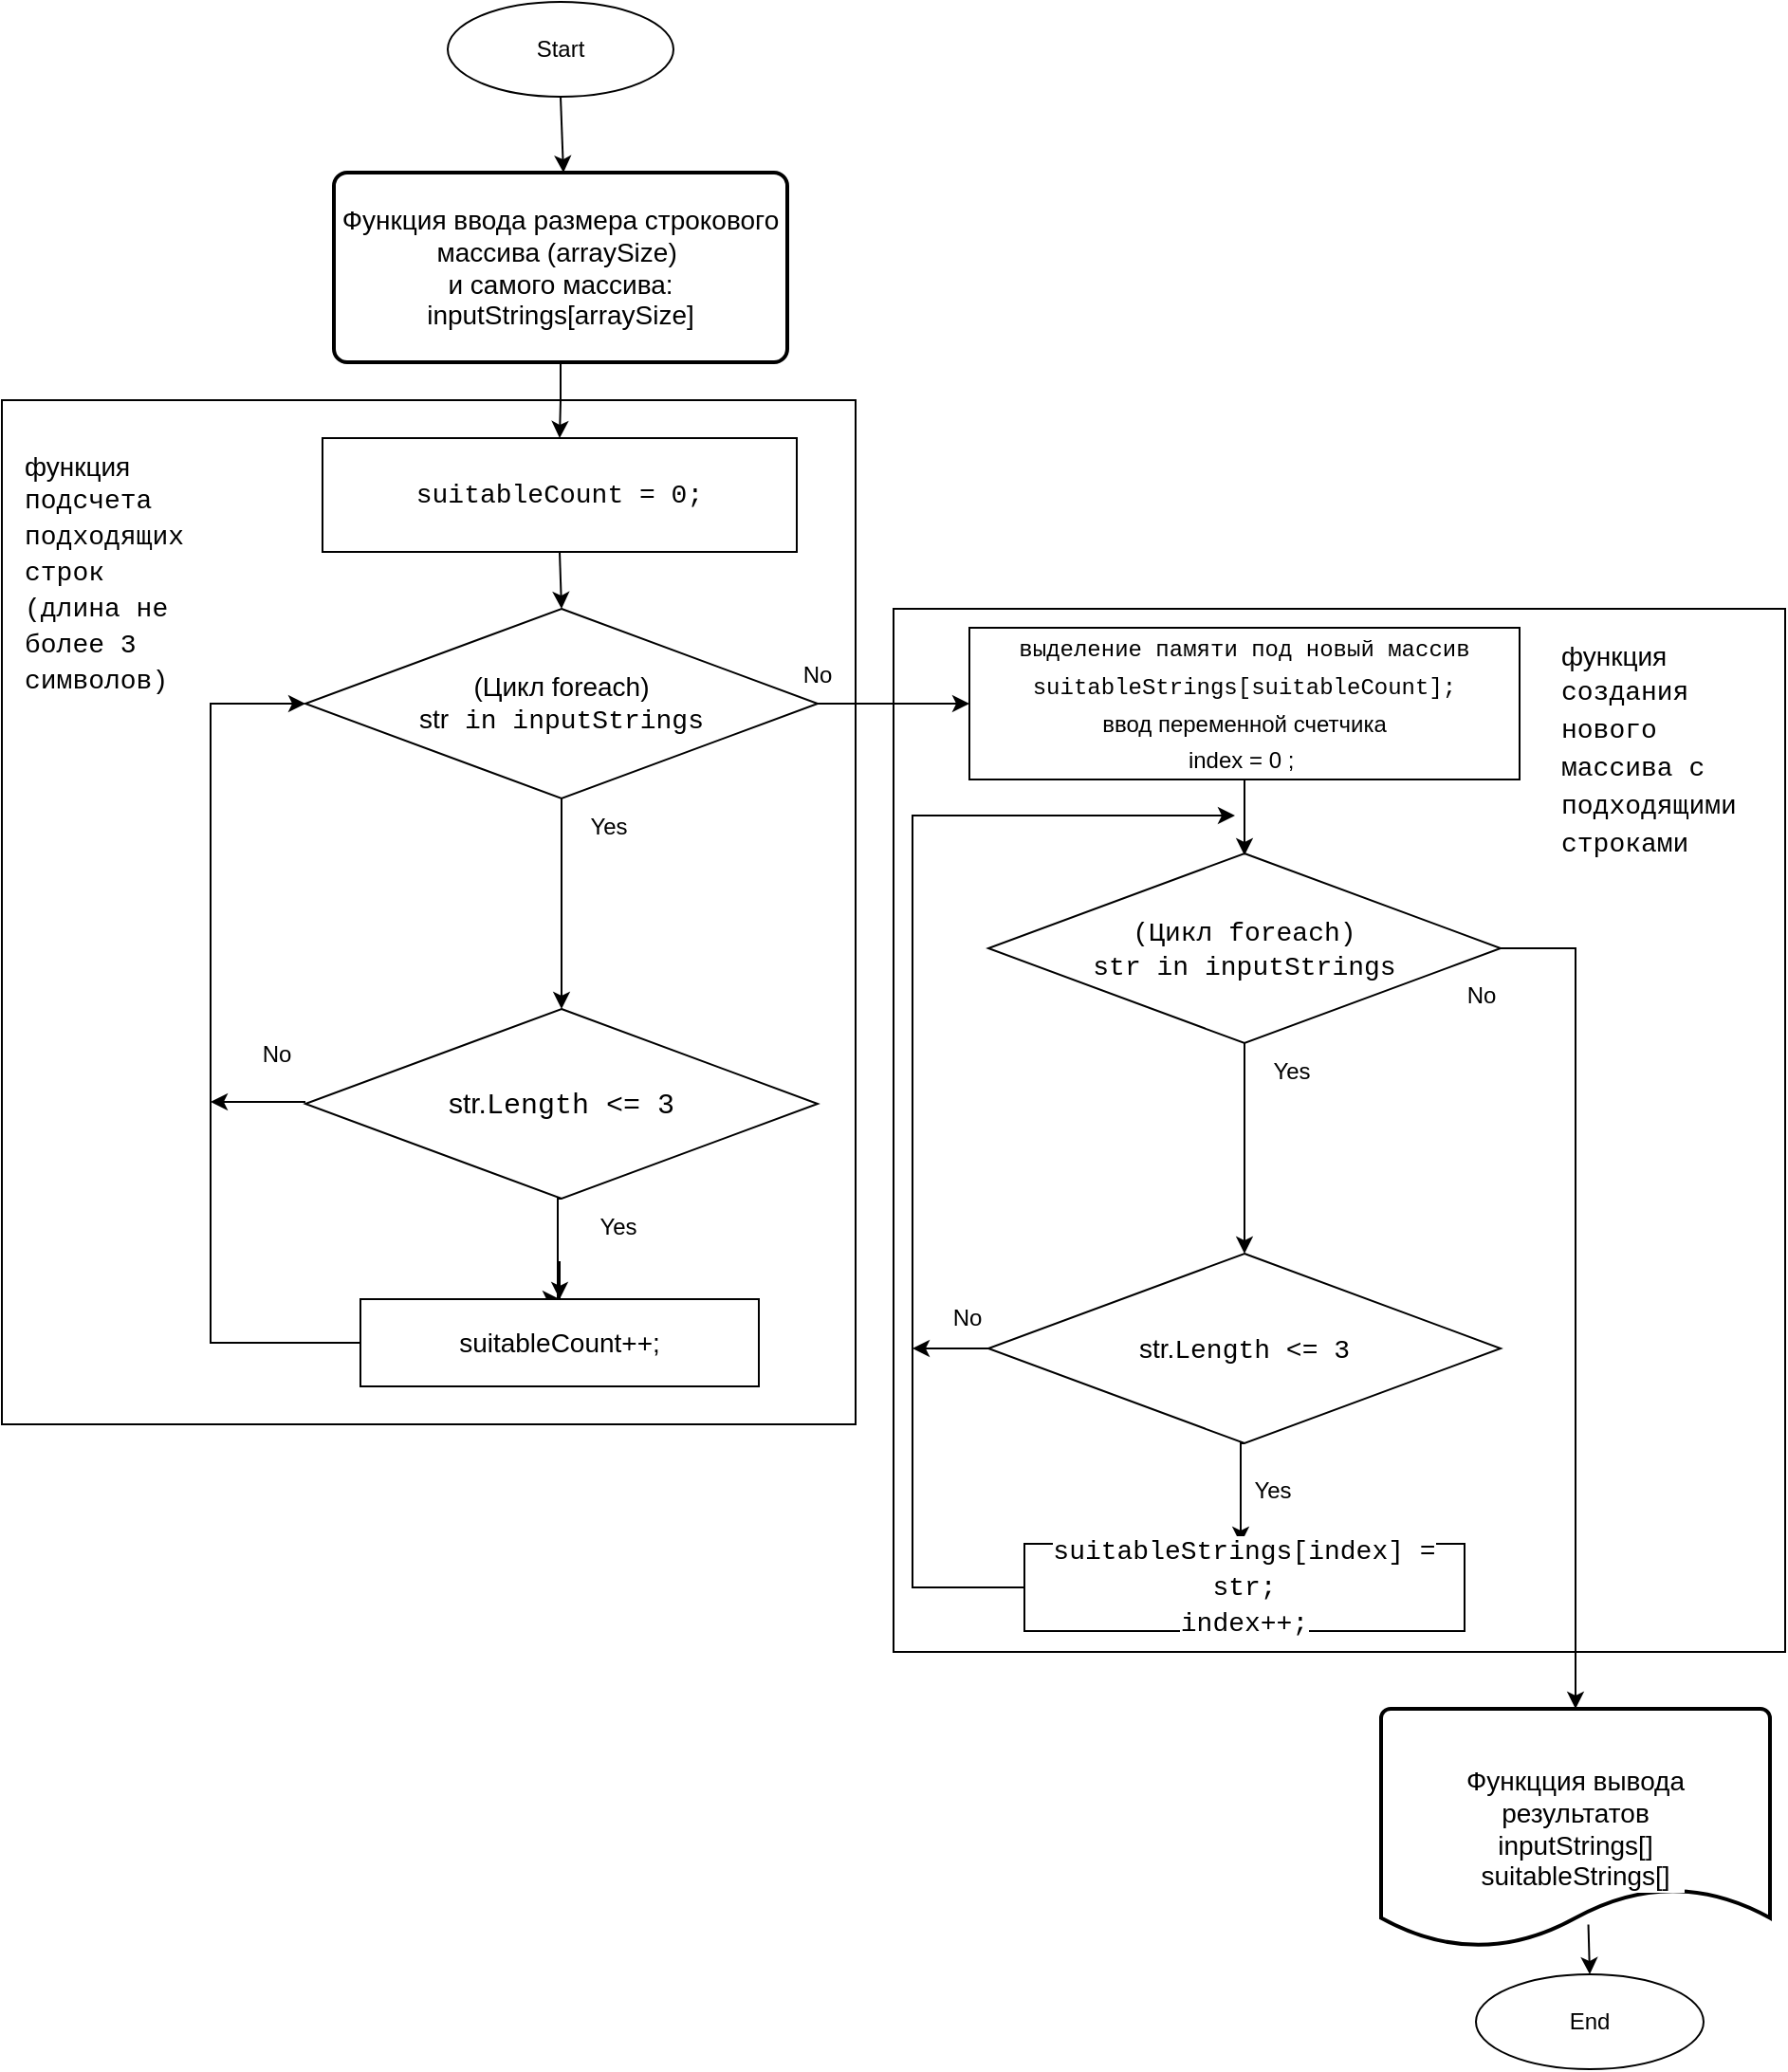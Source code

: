 <mxfile version="20.8.16" type="device"><diagram id="99YIV30c1iwatZ08gYIQ" name="Page-1"><mxGraphModel dx="864" dy="517" grid="1" gridSize="10" guides="1" tooltips="1" connect="1" arrows="1" fold="1" page="1" pageScale="1" pageWidth="827" pageHeight="1169" math="0" shadow="0"><root><mxCell id="0"/><mxCell id="1" parent="0"/><mxCell id="FNtd4ySeTy3nz45-NtVT-94" value="" style="verticalLabelPosition=bottom;verticalAlign=top;html=1;shape=mxgraph.basic.rect;fillColor2=none;strokeWidth=1;size=20;indent=5;labelBackgroundColor=#FFFFFF;fontSize=14;fontColor=#000000;" parent="1" vertex="1"><mxGeometry x="480" y="330" width="470" height="550" as="geometry"/></mxCell><mxCell id="FNtd4ySeTy3nz45-NtVT-92" value="" style="verticalLabelPosition=bottom;verticalAlign=top;html=1;shape=mxgraph.basic.rect;fillColor2=none;strokeWidth=1;size=20;indent=5;labelBackgroundColor=#FFFFFF;fontSize=14;fontColor=#000000;" parent="1" vertex="1"><mxGeometry x="10" y="220" width="450" height="540" as="geometry"/></mxCell><mxCell id="FNtd4ySeTy3nz45-NtVT-93" value="&lt;span style=&quot;background-color: rgb(255, 255, 255);&quot;&gt;функция&lt;br&gt;&lt;/span&gt;&lt;div style=&quot;font-family: Consolas, &amp;quot;Courier New&amp;quot;, monospace; line-height: 19px;&quot;&gt;&lt;span style=&quot;background-color: rgb(255, 255, 255);&quot;&gt;подсчета подходящих строк (длина не более 3 символов)&lt;/span&gt;&lt;/div&gt;" style="text;whiteSpace=wrap;html=1;fontSize=14;fontColor=#000000;" parent="1" vertex="1"><mxGeometry x="20" y="240" width="77" height="40" as="geometry"/></mxCell><mxCell id="7" style="edgeStyle=none;html=1;exitX=0.5;exitY=1;exitDx=0;exitDy=0;" parent="1" source="2" edge="1"><mxGeometry relative="1" as="geometry"><mxPoint x="306" y="100" as="targetPoint"/></mxGeometry></mxCell><mxCell id="2" value="" style="ellipse;whiteSpace=wrap;html=1;" parent="1" vertex="1"><mxGeometry x="245" y="10" width="119" height="50" as="geometry"/></mxCell><mxCell id="3" value="Start" style="text;html=1;strokeColor=none;fillColor=none;align=center;verticalAlign=middle;whiteSpace=wrap;rounded=0;" parent="1" vertex="1"><mxGeometry x="275" y="20" width="59" height="30" as="geometry"/></mxCell><mxCell id="38" style="edgeStyle=none;html=1;exitX=1;exitY=0.5;exitDx=0;exitDy=0;entryX=0;entryY=0.5;entryDx=0;entryDy=0;" parent="1" source="26" target="FNtd4ySeTy3nz45-NtVT-102" edge="1"><mxGeometry relative="1" as="geometry"><mxPoint x="530" y="380" as="targetPoint"/></mxGeometry></mxCell><mxCell id="26" value="&lt;font style=&quot;font-size: 14px;&quot;&gt;&lt;div style=&quot;&quot;&gt;(Цикл foreach)&lt;/div&gt;&lt;div style=&quot;&quot;&gt;&lt;/div&gt;&lt;span style=&quot;&quot;&gt;str&lt;/span&gt;&lt;span style=&quot;border-color: var(--border-color); font-family: Consolas, &amp;quot;Courier New&amp;quot;, monospace;&quot;&gt;&amp;nbsp;&lt;/span&gt;&lt;span style=&quot;border-color: var(--border-color); font-family: Consolas, &amp;quot;Courier New&amp;quot;, monospace;&quot;&gt;in&lt;/span&gt;&lt;span style=&quot;border-color: var(--border-color); font-family: Consolas, &amp;quot;Courier New&amp;quot;, monospace;&quot;&gt;&amp;nbsp;&lt;/span&gt;&lt;span style=&quot;border-color: var(--border-color); font-family: Consolas, &amp;quot;Courier New&amp;quot;, monospace;&quot;&gt;inputStrings&lt;/span&gt;&lt;/font&gt;" style="rhombus;whiteSpace=wrap;html=1;" parent="1" vertex="1"><mxGeometry x="170" y="330" width="270" height="100" as="geometry"/></mxCell><mxCell id="32" style="edgeStyle=none;html=1;exitX=0.5;exitY=1;exitDx=0;exitDy=0;entryX=0.5;entryY=0;entryDx=0;entryDy=0;" parent="1" source="29" target="26" edge="1"><mxGeometry relative="1" as="geometry"/></mxCell><mxCell id="29" value="&lt;div style=&quot;font-family: Consolas, &amp;quot;Courier New&amp;quot;, monospace; font-size: 14px; line-height: 19px;&quot;&gt;&lt;span style=&quot;background-color: rgb(255, 255, 255);&quot;&gt;suitableCount = 0;&lt;/span&gt;&lt;/div&gt;" style="rounded=0;whiteSpace=wrap;html=1;" parent="1" vertex="1"><mxGeometry x="179" y="240" width="250" height="60" as="geometry"/></mxCell><mxCell id="34" value="" style="ellipse;whiteSpace=wrap;html=1;" parent="1" vertex="1"><mxGeometry x="787" y="1050" width="120" height="50" as="geometry"/></mxCell><mxCell id="35" value="End" style="text;html=1;strokeColor=none;fillColor=none;align=center;verticalAlign=middle;whiteSpace=wrap;rounded=0;" parent="1" vertex="1"><mxGeometry x="817" y="1060" width="60" height="30" as="geometry"/></mxCell><mxCell id="37" value="" style="endArrow=classic;html=1;entryX=0.5;entryY=0;entryDx=0;entryDy=0;exitX=0.533;exitY=0.903;exitDx=0;exitDy=0;exitPerimeter=0;" parent="1" source="FNtd4ySeTy3nz45-NtVT-87" target="34" edge="1"><mxGeometry width="50" height="50" relative="1" as="geometry"><mxPoint x="847" y="1010" as="sourcePoint"/><mxPoint x="557" y="910" as="targetPoint"/></mxGeometry></mxCell><mxCell id="42" value="Yes" style="text;html=1;strokeColor=none;fillColor=none;align=center;verticalAlign=middle;whiteSpace=wrap;rounded=0;" parent="1" vertex="1"><mxGeometry x="300" y="430" width="60" height="30" as="geometry"/></mxCell><mxCell id="54" style="edgeStyle=none;html=1;" parent="1" edge="1"><mxGeometry relative="1" as="geometry"><mxPoint x="170" y="590" as="sourcePoint"/><mxPoint x="120" y="590" as="targetPoint"/></mxGeometry></mxCell><mxCell id="43" value="&lt;font style=&quot;font-size: 15px;&quot;&gt;str.&lt;span style=&quot;border-color: var(--border-color); font-family: Consolas, &amp;quot;Courier New&amp;quot;, monospace;&quot;&gt;Length&lt;/span&gt;&lt;span style=&quot;border-color: var(--border-color); font-family: Consolas, &amp;quot;Courier New&amp;quot;, monospace;&quot;&gt;&amp;nbsp;&amp;lt;=&amp;nbsp;&lt;/span&gt;&lt;span style=&quot;border-color: var(--border-color); font-family: Consolas, &amp;quot;Courier New&amp;quot;, monospace;&quot;&gt;3&lt;/span&gt;&lt;/font&gt;" style="rhombus;whiteSpace=wrap;html=1;" parent="1" vertex="1"><mxGeometry x="170" y="541" width="270" height="100" as="geometry"/></mxCell><mxCell id="45" style="edgeStyle=none;html=1;exitX=0.5;exitY=1;exitDx=0;exitDy=0;entryX=0.5;entryY=0;entryDx=0;entryDy=0;" parent="1" source="26" target="43" edge="1"><mxGeometry relative="1" as="geometry"><mxPoint x="305" y="429" as="sourcePoint"/></mxGeometry></mxCell><mxCell id="FNtd4ySeTy3nz45-NtVT-66" value="" style="edgeStyle=orthogonalEdgeStyle;rounded=0;orthogonalLoop=1;jettySize=auto;html=1;fontSize=14;fontColor=#000000;exitX=0.5;exitY=1;exitDx=0;exitDy=0;entryX=0.5;entryY=0;entryDx=0;entryDy=0;" parent="1" source="43" target="47" edge="1"><mxGeometry relative="1" as="geometry"><mxPoint x="303" y="674" as="targetPoint"/><Array as="points"><mxPoint x="303" y="641"/><mxPoint x="303" y="694"/></Array></mxGeometry></mxCell><mxCell id="46" value="Yes" style="text;html=1;strokeColor=none;fillColor=none;align=center;verticalAlign=middle;whiteSpace=wrap;rounded=0;" parent="1" vertex="1"><mxGeometry x="305" y="641" width="60" height="30" as="geometry"/></mxCell><mxCell id="FNtd4ySeTy3nz45-NtVT-89" style="edgeStyle=orthogonalEdgeStyle;rounded=0;orthogonalLoop=1;jettySize=auto;html=1;fontSize=14;fontColor=#000000;" parent="1" source="47" edge="1"><mxGeometry relative="1" as="geometry"><mxPoint x="304" y="694" as="targetPoint"/></mxGeometry></mxCell><mxCell id="FNtd4ySeTy3nz45-NtVT-99" style="edgeStyle=orthogonalEdgeStyle;rounded=0;orthogonalLoop=1;jettySize=auto;html=1;exitX=0;exitY=0.5;exitDx=0;exitDy=0;entryX=0;entryY=0.5;entryDx=0;entryDy=0;fontSize=14;fontColor=#000000;" parent="1" source="47" target="26" edge="1"><mxGeometry relative="1" as="geometry"><Array as="points"><mxPoint x="120" y="717"/><mxPoint x="120" y="380"/></Array></mxGeometry></mxCell><mxCell id="47" value="&lt;font style=&quot;font-size: 14px;&quot;&gt;suitableCount++;&lt;/font&gt;" style="rounded=0;whiteSpace=wrap;html=1;" parent="1" vertex="1"><mxGeometry x="199" y="694" width="210" height="46" as="geometry"/></mxCell><mxCell id="55" value="No" style="text;html=1;strokeColor=none;fillColor=none;align=center;verticalAlign=middle;whiteSpace=wrap;rounded=0;" parent="1" vertex="1"><mxGeometry x="410" y="350" width="60" height="30" as="geometry"/></mxCell><mxCell id="56" value="No" style="text;html=1;strokeColor=none;fillColor=none;align=center;verticalAlign=middle;whiteSpace=wrap;rounded=0;" parent="1" vertex="1"><mxGeometry x="125" y="550" width="60" height="30" as="geometry"/></mxCell><mxCell id="FNtd4ySeTy3nz45-NtVT-61" value="" style="edgeStyle=orthogonalEdgeStyle;rounded=0;orthogonalLoop=1;jettySize=auto;html=1;exitX=0.5;exitY=1;exitDx=0;exitDy=0;entryX=0.5;entryY=0;entryDx=0;entryDy=0;" parent="1" source="FNtd4ySeTy3nz45-NtVT-62" edge="1" target="29"><mxGeometry relative="1" as="geometry"><mxPoint x="304" y="150" as="sourcePoint"/><mxPoint x="304" y="240" as="targetPoint"/></mxGeometry></mxCell><mxCell id="FNtd4ySeTy3nz45-NtVT-62" value="&lt;div style=&quot;font-size: 14px;&quot;&gt;&lt;font style=&quot;font-size: 14px;&quot;&gt;Функция ввода размера строкового массива&amp;nbsp;&lt;/font&gt;(arraySize)&amp;nbsp;&lt;/div&gt;&lt;div style=&quot;font-size: 14px;&quot;&gt;и самого массива:&lt;/div&gt;&lt;div style=&quot;font-size: 14px;&quot;&gt;&lt;font style=&quot;font-size: 14px;&quot;&gt;inputStrings[arraySize&lt;/font&gt;]&lt;/div&gt;" style="rounded=1;whiteSpace=wrap;html=1;absoluteArcSize=1;arcSize=14;strokeWidth=2;labelBackgroundColor=default;" parent="1" vertex="1"><mxGeometry x="185" y="100" width="239" height="100" as="geometry"/></mxCell><mxCell id="FNtd4ySeTy3nz45-NtVT-85" style="edgeStyle=orthogonalEdgeStyle;rounded=0;orthogonalLoop=1;jettySize=auto;html=1;exitX=1;exitY=0.5;exitDx=0;exitDy=0;fontSize=14;fontColor=#000000;entryX=0.5;entryY=0;entryDx=0;entryDy=0;entryPerimeter=0;" parent="1" source="FNtd4ySeTy3nz45-NtVT-69" target="FNtd4ySeTy3nz45-NtVT-87" edge="1"><mxGeometry relative="1" as="geometry"><mxPoint x="870" y="1064" as="targetPoint"/></mxGeometry></mxCell><mxCell id="FNtd4ySeTy3nz45-NtVT-69" value="&lt;font style=&quot;font-size: 14px;&quot;&gt;&lt;span style=&quot;font-family: Consolas, &amp;quot;Courier New&amp;quot;, monospace; background-color: rgb(255, 255, 255);&quot;&gt;(Цикл foreach)&lt;/span&gt;&lt;br&gt;&lt;span style=&quot;background-color: rgb(255, 255, 255);&quot;&gt;&lt;span style=&quot;border-color: var(--border-color);&quot;&gt;&lt;font style=&quot;font-size: 14px;&quot; face=&quot;Consolas, Courier New, monospace&quot;&gt;str&lt;/font&gt;&lt;/span&gt;&lt;span style=&quot;font-family: Consolas, &amp;quot;Courier New&amp;quot;, monospace;&quot;&gt;&amp;nbsp;&lt;/span&gt;&lt;span style=&quot;border-color: var(--border-color); font-family: Consolas, &amp;quot;Courier New&amp;quot;, monospace;&quot;&gt;in&lt;/span&gt;&lt;span style=&quot;font-family: Consolas, &amp;quot;Courier New&amp;quot;, monospace;&quot;&gt;&amp;nbsp;&lt;/span&gt;&lt;span style=&quot;border-color: var(--border-color); font-family: Consolas, &amp;quot;Courier New&amp;quot;, monospace;&quot;&gt;inputStrings&lt;/span&gt;&lt;/span&gt;&lt;/font&gt;" style="rhombus;whiteSpace=wrap;html=1;" parent="1" vertex="1"><mxGeometry x="530" y="459" width="270" height="100" as="geometry"/></mxCell><mxCell id="FNtd4ySeTy3nz45-NtVT-70" value="Yes" style="text;html=1;strokeColor=none;fillColor=none;align=center;verticalAlign=middle;whiteSpace=wrap;rounded=0;" parent="1" vertex="1"><mxGeometry x="660" y="559" width="60" height="30" as="geometry"/></mxCell><mxCell id="FNtd4ySeTy3nz45-NtVT-71" style="edgeStyle=none;html=1;exitX=0;exitY=0.5;exitDx=0;exitDy=0;" parent="1" source="FNtd4ySeTy3nz45-NtVT-72" edge="1"><mxGeometry relative="1" as="geometry"><mxPoint x="490" y="720" as="targetPoint"/></mxGeometry></mxCell><mxCell id="FNtd4ySeTy3nz45-NtVT-72" value="&lt;font style=&quot;font-size: 14px; background-color: rgb(255, 255, 255);&quot;&gt;str.&lt;span style=&quot;border-color: var(--border-color); font-family: Consolas, &amp;quot;Courier New&amp;quot;, monospace;&quot;&gt;Length&lt;/span&gt;&lt;span style=&quot;font-family: Consolas, &amp;quot;Courier New&amp;quot;, monospace;&quot;&gt;&amp;nbsp;&amp;lt;=&amp;nbsp;&lt;/span&gt;&lt;span style=&quot;border-color: var(--border-color); font-family: Consolas, &amp;quot;Courier New&amp;quot;, monospace;&quot;&gt;3&lt;/span&gt;&lt;/font&gt;" style="rhombus;whiteSpace=wrap;html=1;" parent="1" vertex="1"><mxGeometry x="530" y="670" width="270" height="100" as="geometry"/></mxCell><mxCell id="FNtd4ySeTy3nz45-NtVT-74" style="edgeStyle=none;html=1;exitX=0.5;exitY=1;exitDx=0;exitDy=0;entryX=0.5;entryY=0;entryDx=0;entryDy=0;" parent="1" source="FNtd4ySeTy3nz45-NtVT-69" target="FNtd4ySeTy3nz45-NtVT-72" edge="1"><mxGeometry relative="1" as="geometry"><mxPoint x="665" y="558" as="sourcePoint"/></mxGeometry></mxCell><mxCell id="FNtd4ySeTy3nz45-NtVT-75" value="" style="edgeStyle=orthogonalEdgeStyle;rounded=0;orthogonalLoop=1;jettySize=auto;html=1;fontSize=14;fontColor=#000000;exitX=0.5;exitY=1;exitDx=0;exitDy=0;" parent="1" source="FNtd4ySeTy3nz45-NtVT-72" edge="1"><mxGeometry relative="1" as="geometry"><mxPoint x="663" y="823" as="targetPoint"/><Array as="points"><mxPoint x="663" y="770"/></Array></mxGeometry></mxCell><mxCell id="FNtd4ySeTy3nz45-NtVT-76" value="Yes" style="text;html=1;strokeColor=none;fillColor=none;align=center;verticalAlign=middle;whiteSpace=wrap;rounded=0;" parent="1" vertex="1"><mxGeometry x="650" y="780" width="60" height="30" as="geometry"/></mxCell><mxCell id="FNtd4ySeTy3nz45-NtVT-83" style="edgeStyle=orthogonalEdgeStyle;rounded=0;orthogonalLoop=1;jettySize=auto;html=1;exitX=0;exitY=0.5;exitDx=0;exitDy=0;fontSize=14;fontColor=#000000;" parent="1" source="FNtd4ySeTy3nz45-NtVT-77" edge="1"><mxGeometry relative="1" as="geometry"><mxPoint x="660" y="439" as="targetPoint"/><Array as="points"><mxPoint x="490" y="846"/><mxPoint x="490" y="439"/></Array></mxGeometry></mxCell><mxCell id="FNtd4ySeTy3nz45-NtVT-77" value="&lt;div style=&quot;font-family: Consolas, &amp;quot;Courier New&amp;quot;, monospace; font-size: 14px; line-height: 19px;&quot;&gt;&lt;div style=&quot;border-color: var(--border-color);&quot;&gt;&lt;div style=&quot;border-color: var(--border-color);&quot;&gt;&lt;span style=&quot;background-color: rgb(255, 255, 255);&quot;&gt;suitableStrings[index] = str;&lt;/span&gt;&lt;/div&gt;&lt;div style=&quot;border-color: var(--border-color);&quot;&gt;&lt;span style=&quot;background-color: rgb(255, 255, 255);&quot;&gt;index++;&lt;/span&gt;&lt;/div&gt;&lt;/div&gt;&lt;/div&gt;" style="rounded=0;whiteSpace=wrap;html=1;" parent="1" vertex="1"><mxGeometry x="549" y="823" width="232" height="46" as="geometry"/></mxCell><mxCell id="FNtd4ySeTy3nz45-NtVT-79" value="No" style="text;html=1;strokeColor=none;fillColor=none;align=center;verticalAlign=middle;whiteSpace=wrap;rounded=0;" parent="1" vertex="1"><mxGeometry x="760" y="519" width="60" height="30" as="geometry"/></mxCell><mxCell id="FNtd4ySeTy3nz45-NtVT-80" value="No" style="text;html=1;strokeColor=none;fillColor=none;align=center;verticalAlign=middle;whiteSpace=wrap;rounded=0;" parent="1" vertex="1"><mxGeometry x="489" y="689" width="60" height="30" as="geometry"/></mxCell><mxCell id="FNtd4ySeTy3nz45-NtVT-87" value="Функцция вывода&lt;br&gt;результатов&lt;br&gt;inputStrings[]&lt;br&gt;suitableStrings[]" style="strokeWidth=2;html=1;shape=mxgraph.flowchart.document2;whiteSpace=wrap;size=0.25;labelBackgroundColor=#FFFFFF;fontSize=14;fontColor=#000000;" parent="1" vertex="1"><mxGeometry x="737" y="910" width="205" height="126" as="geometry"/></mxCell><mxCell id="FNtd4ySeTy3nz45-NtVT-95" value="&lt;span style=&quot;background-color: rgb(255, 255, 255);&quot;&gt;функция&lt;br&gt;&lt;/span&gt;&lt;div style=&quot;line-height: 19px;&quot;&gt;&lt;font face=&quot;Consolas, Courier New, monospace&quot;&gt;создания нового массива с подходящими строками&lt;/font&gt;&lt;br&gt;&lt;/div&gt;" style="text;whiteSpace=wrap;html=1;fontSize=14;fontColor=#000000;" parent="1" vertex="1"><mxGeometry x="830" y="340" width="110" height="40" as="geometry"/></mxCell><mxCell id="FNtd4ySeTy3nz45-NtVT-102" value="&lt;div style=&quot;line-height: 19px;&quot;&gt;&lt;font face=&quot;Consolas, Courier New, monospace&quot;&gt;выделение памяти под новый массив&lt;/font&gt;&lt;/div&gt;&lt;div style=&quot;line-height: 19px;&quot;&gt;&lt;font face=&quot;Consolas, Courier New, monospace&quot;&gt;suitableStrings[suitableCount];&lt;/font&gt;&lt;br&gt;&lt;/div&gt;&lt;div style=&quot;line-height: 19px;&quot;&gt;&lt;span style=&quot;background-color: initial;&quot;&gt;ввод переменной счетчика&lt;/span&gt;&lt;br&gt;&lt;/div&gt;&lt;div style=&quot;line-height: 19px;&quot;&gt;index = 0 ;&amp;nbsp;&lt;span style=&quot;background-color: initial;&quot;&gt;&lt;br&gt;&lt;/span&gt;&lt;/div&gt;" style="rounded=0;whiteSpace=wrap;html=1;" parent="1" vertex="1"><mxGeometry x="520" y="340" width="290" height="80" as="geometry"/></mxCell><mxCell id="FNtd4ySeTy3nz45-NtVT-103" style="edgeStyle=none;html=1;exitX=0.5;exitY=1;exitDx=0;exitDy=0;" parent="1" source="FNtd4ySeTy3nz45-NtVT-102" edge="1"><mxGeometry relative="1" as="geometry"><mxPoint x="665" y="460" as="targetPoint"/><mxPoint x="450" y="390" as="sourcePoint"/></mxGeometry></mxCell></root></mxGraphModel></diagram></mxfile>